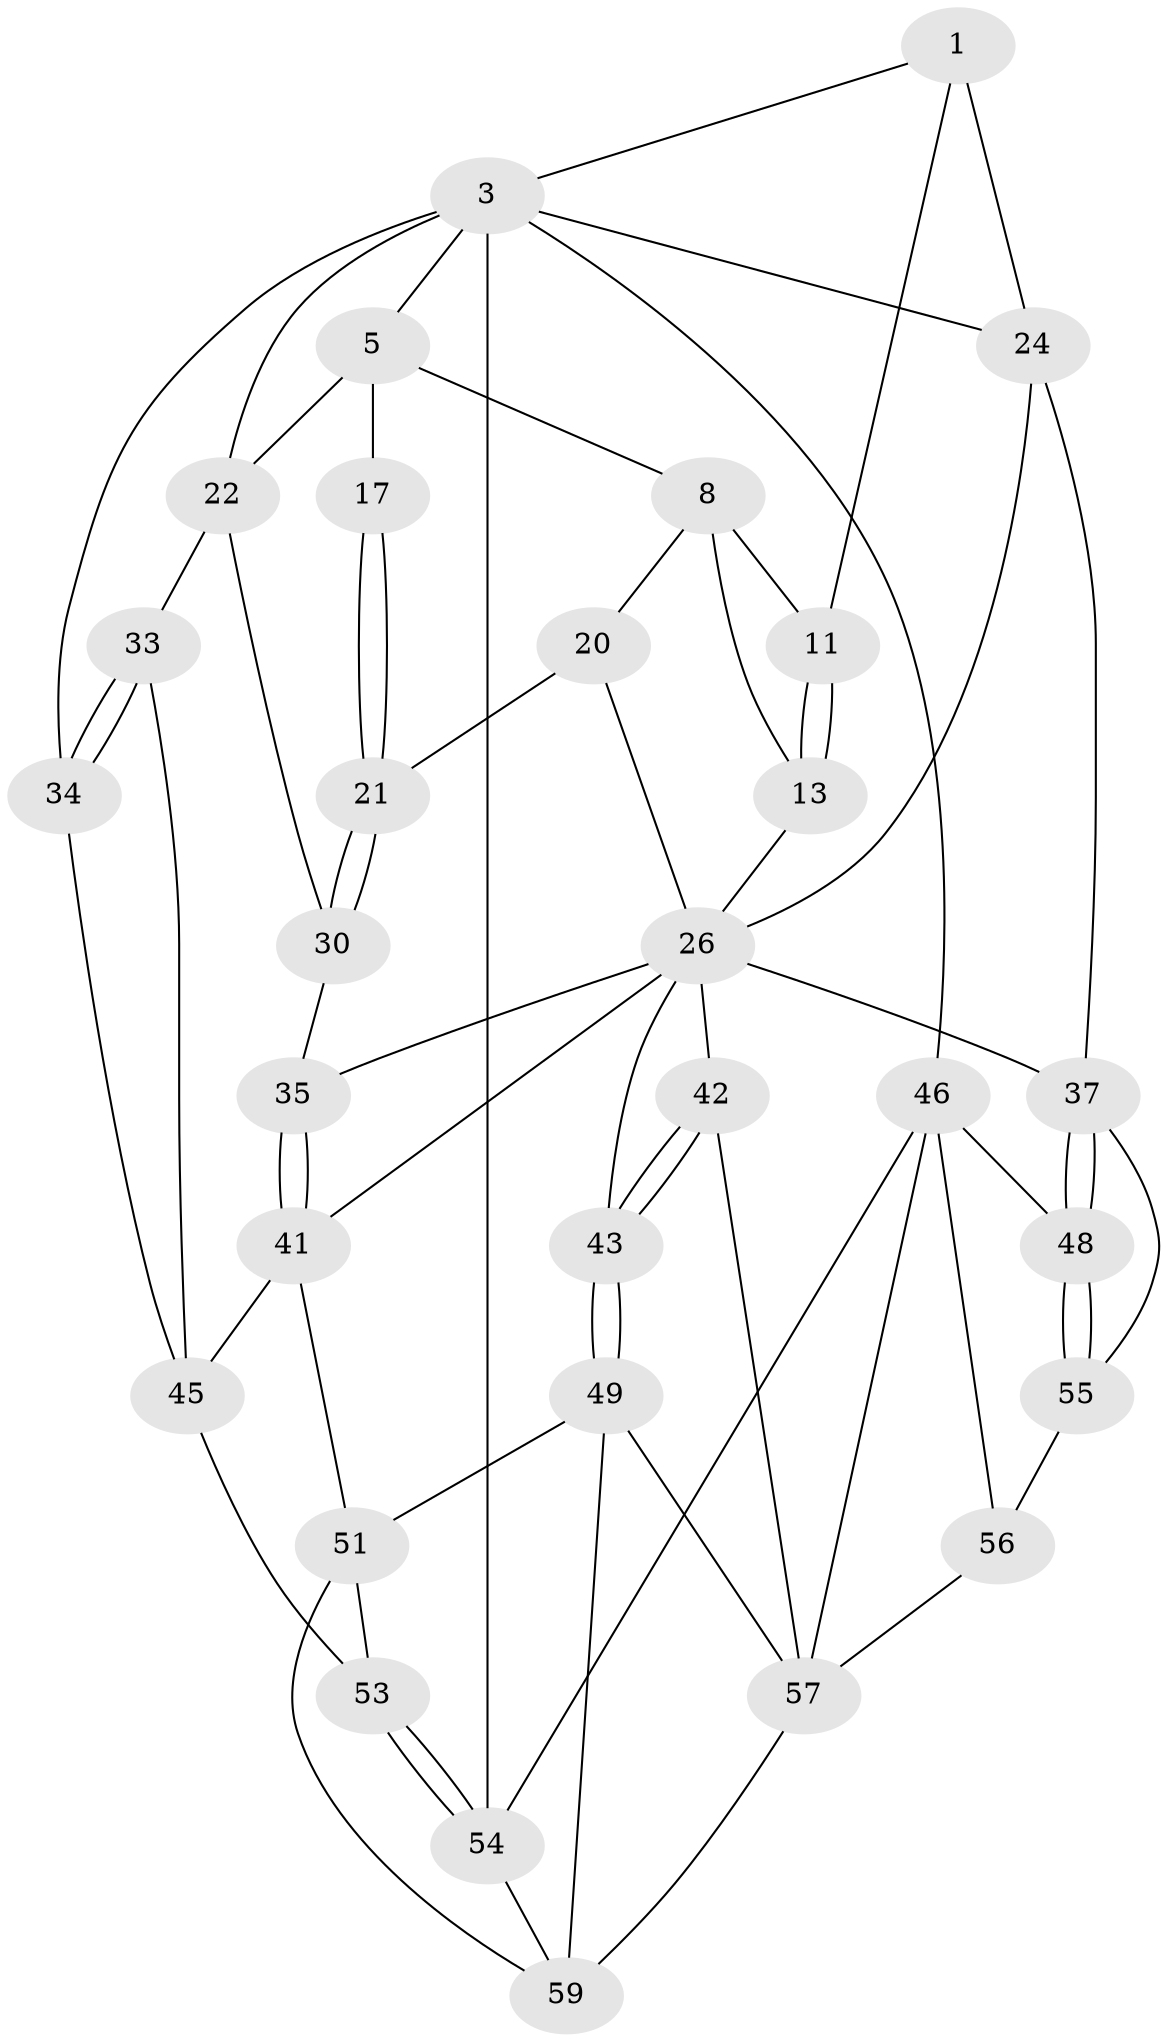 // original degree distribution, {3: 0.03225806451612903, 4: 0.27419354838709675, 5: 0.45161290322580644, 6: 0.24193548387096775}
// Generated by graph-tools (version 1.1) at 2025/28/03/15/25 16:28:05]
// undirected, 31 vertices, 68 edges
graph export_dot {
graph [start="1"]
  node [color=gray90,style=filled];
  1 [pos="+0.8935901145789974+0",super="+10+2"];
  3 [pos="+1+0",super="+4"];
  5 [pos="+0+0",super="+6"];
  8 [pos="+0.4720980457769723+0",super="+9+16"];
  11 [pos="+0.7588632468840175+0.061862168777425605",super="+12"];
  13 [pos="+0.680632374165835+0.1860654359608964",super="+14"];
  17 [pos="+0.22692322565928705+0.18126244730358074"];
  20 [pos="+0.3259896889485405+0.23118861486035105"];
  21 [pos="+0.3222573843505684+0.22991629457324292"];
  22 [pos="+0.13011619422563386+0.2135694611392802",super="+23+31"];
  24 [pos="+0.8823239437934081+0.22976049549649286",super="+25+36"];
  26 [pos="+0.7485950604709151+0.3085728775271105",super="+39+27"];
  30 [pos="+0.21666717702951818+0.41232279658005516"];
  33 [pos="+0.1557270835836416+0.44625908511270856"];
  34 [pos="+0+0.4719673225492298"];
  35 [pos="+0.32123879408391304+0.42581081073296745"];
  37 [pos="+1+0.48195820723627947",super="+38"];
  41 [pos="+0.3468218304218017+0.4620999496334991",super="+44"];
  42 [pos="+0.7035607041402264+0.6045923547498037"];
  43 [pos="+0.5632631114412737+0.6863940001310138"];
  45 [pos="+0.2092406866528331+0.5868427336243106",super="+52"];
  46 [pos="+1+1",super="+47"];
  48 [pos="+1+0.626605430429217"];
  49 [pos="+0.5050243486579038+0.7873285905578723",super="+50"];
  51 [pos="+0.2626962299888965+0.6642309151605211",super="+58"];
  53 [pos="+0+0.6859497331262931"];
  54 [pos="+0+1"];
  55 [pos="+0.9424270441040838+0.6668596945826394"];
  56 [pos="+0.8818232700449822+0.7265282356024302"];
  57 [pos="+0.859186889166901+0.7231299718418984",super="+60"];
  59 [pos="+0.17435374587370625+0.8920935870697034",super="+62"];
  1 -- 11;
  1 -- 24 [weight=2];
  1 -- 3;
  3 -- 46;
  3 -- 34;
  3 -- 5;
  3 -- 54;
  3 -- 24;
  3 -- 22;
  5 -- 8;
  5 -- 17 [weight=2];
  5 -- 22 [weight=2];
  8 -- 11;
  8 -- 20;
  8 -- 13 [weight=2];
  11 -- 13 [weight=2];
  11 -- 13;
  13 -- 26;
  17 -- 21;
  17 -- 21;
  20 -- 21;
  20 -- 26;
  21 -- 30;
  21 -- 30;
  22 -- 33;
  22 -- 30;
  24 -- 26;
  24 -- 37;
  26 -- 42;
  26 -- 37;
  26 -- 35;
  26 -- 41;
  26 -- 43;
  30 -- 35;
  33 -- 34;
  33 -- 34;
  33 -- 45;
  34 -- 45;
  35 -- 41;
  35 -- 41;
  37 -- 48;
  37 -- 48;
  37 -- 55;
  41 -- 51;
  41 -- 45;
  42 -- 43;
  42 -- 43;
  42 -- 57;
  43 -- 49;
  43 -- 49;
  45 -- 53;
  46 -- 54;
  46 -- 57;
  46 -- 48;
  46 -- 56;
  48 -- 55;
  48 -- 55;
  49 -- 59;
  49 -- 51;
  49 -- 57;
  51 -- 59;
  51 -- 53;
  53 -- 54;
  53 -- 54;
  54 -- 59;
  55 -- 56;
  56 -- 57;
  57 -- 59;
}
